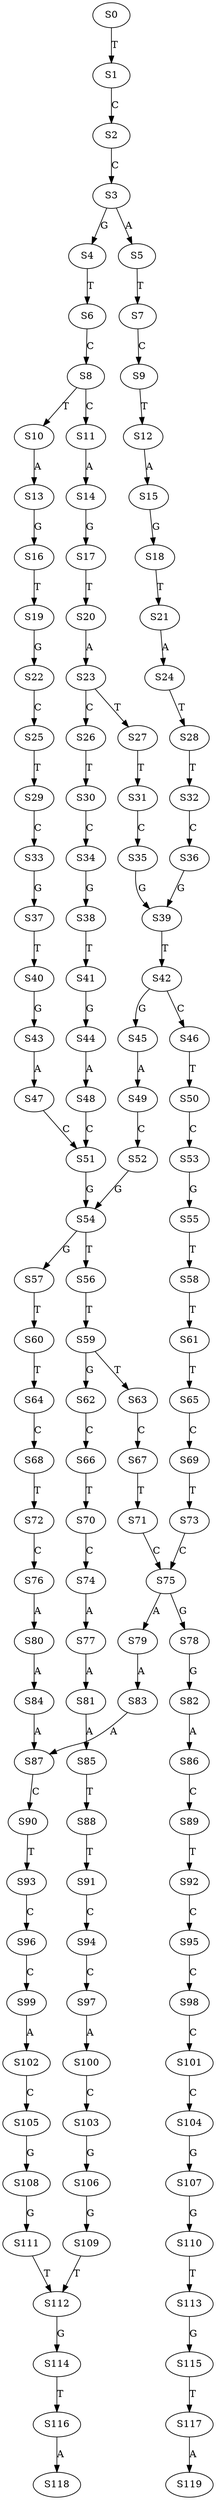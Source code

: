 strict digraph  {
	S0 -> S1 [ label = T ];
	S1 -> S2 [ label = C ];
	S2 -> S3 [ label = C ];
	S3 -> S4 [ label = G ];
	S3 -> S5 [ label = A ];
	S4 -> S6 [ label = T ];
	S5 -> S7 [ label = T ];
	S6 -> S8 [ label = C ];
	S7 -> S9 [ label = C ];
	S8 -> S10 [ label = T ];
	S8 -> S11 [ label = C ];
	S9 -> S12 [ label = T ];
	S10 -> S13 [ label = A ];
	S11 -> S14 [ label = A ];
	S12 -> S15 [ label = A ];
	S13 -> S16 [ label = G ];
	S14 -> S17 [ label = G ];
	S15 -> S18 [ label = G ];
	S16 -> S19 [ label = T ];
	S17 -> S20 [ label = T ];
	S18 -> S21 [ label = T ];
	S19 -> S22 [ label = G ];
	S20 -> S23 [ label = A ];
	S21 -> S24 [ label = A ];
	S22 -> S25 [ label = C ];
	S23 -> S26 [ label = C ];
	S23 -> S27 [ label = T ];
	S24 -> S28 [ label = T ];
	S25 -> S29 [ label = T ];
	S26 -> S30 [ label = T ];
	S27 -> S31 [ label = T ];
	S28 -> S32 [ label = T ];
	S29 -> S33 [ label = C ];
	S30 -> S34 [ label = C ];
	S31 -> S35 [ label = C ];
	S32 -> S36 [ label = C ];
	S33 -> S37 [ label = G ];
	S34 -> S38 [ label = G ];
	S35 -> S39 [ label = G ];
	S36 -> S39 [ label = G ];
	S37 -> S40 [ label = T ];
	S38 -> S41 [ label = T ];
	S39 -> S42 [ label = T ];
	S40 -> S43 [ label = G ];
	S41 -> S44 [ label = G ];
	S42 -> S45 [ label = G ];
	S42 -> S46 [ label = C ];
	S43 -> S47 [ label = A ];
	S44 -> S48 [ label = A ];
	S45 -> S49 [ label = A ];
	S46 -> S50 [ label = T ];
	S47 -> S51 [ label = C ];
	S48 -> S51 [ label = C ];
	S49 -> S52 [ label = C ];
	S50 -> S53 [ label = C ];
	S51 -> S54 [ label = G ];
	S52 -> S54 [ label = G ];
	S53 -> S55 [ label = G ];
	S54 -> S56 [ label = T ];
	S54 -> S57 [ label = G ];
	S55 -> S58 [ label = T ];
	S56 -> S59 [ label = T ];
	S57 -> S60 [ label = T ];
	S58 -> S61 [ label = T ];
	S59 -> S62 [ label = G ];
	S59 -> S63 [ label = T ];
	S60 -> S64 [ label = T ];
	S61 -> S65 [ label = T ];
	S62 -> S66 [ label = C ];
	S63 -> S67 [ label = C ];
	S64 -> S68 [ label = C ];
	S65 -> S69 [ label = C ];
	S66 -> S70 [ label = T ];
	S67 -> S71 [ label = T ];
	S68 -> S72 [ label = T ];
	S69 -> S73 [ label = T ];
	S70 -> S74 [ label = C ];
	S71 -> S75 [ label = C ];
	S72 -> S76 [ label = C ];
	S73 -> S75 [ label = C ];
	S74 -> S77 [ label = A ];
	S75 -> S78 [ label = G ];
	S75 -> S79 [ label = A ];
	S76 -> S80 [ label = A ];
	S77 -> S81 [ label = A ];
	S78 -> S82 [ label = G ];
	S79 -> S83 [ label = A ];
	S80 -> S84 [ label = A ];
	S81 -> S85 [ label = A ];
	S82 -> S86 [ label = A ];
	S83 -> S87 [ label = A ];
	S84 -> S87 [ label = A ];
	S85 -> S88 [ label = T ];
	S86 -> S89 [ label = C ];
	S87 -> S90 [ label = C ];
	S88 -> S91 [ label = T ];
	S89 -> S92 [ label = T ];
	S90 -> S93 [ label = T ];
	S91 -> S94 [ label = C ];
	S92 -> S95 [ label = C ];
	S93 -> S96 [ label = C ];
	S94 -> S97 [ label = C ];
	S95 -> S98 [ label = C ];
	S96 -> S99 [ label = C ];
	S97 -> S100 [ label = A ];
	S98 -> S101 [ label = C ];
	S99 -> S102 [ label = A ];
	S100 -> S103 [ label = C ];
	S101 -> S104 [ label = C ];
	S102 -> S105 [ label = C ];
	S103 -> S106 [ label = G ];
	S104 -> S107 [ label = G ];
	S105 -> S108 [ label = G ];
	S106 -> S109 [ label = G ];
	S107 -> S110 [ label = G ];
	S108 -> S111 [ label = G ];
	S109 -> S112 [ label = T ];
	S110 -> S113 [ label = T ];
	S111 -> S112 [ label = T ];
	S112 -> S114 [ label = G ];
	S113 -> S115 [ label = G ];
	S114 -> S116 [ label = T ];
	S115 -> S117 [ label = T ];
	S116 -> S118 [ label = A ];
	S117 -> S119 [ label = A ];
}
